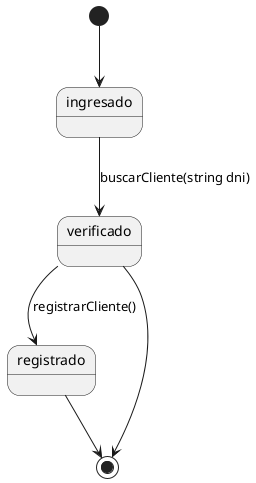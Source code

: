 'estados del cliente
@startuml 

[*] --> ingresado
state ingresado{
	
}


ingresado --> verificado : buscarCliente(string dni)


state verificado{

}

verificado --> registrado :registrarCliente()

state registrado{
	
}



verificado --> [*]
registrado --> [*] 

@enduml
